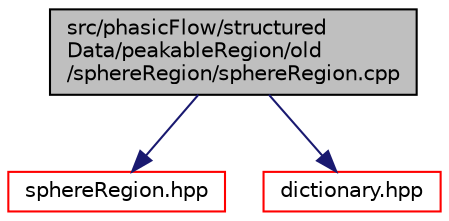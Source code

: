 digraph "src/phasicFlow/structuredData/peakableRegion/old/sphereRegion/sphereRegion.cpp"
{
 // LATEX_PDF_SIZE
  edge [fontname="Helvetica",fontsize="10",labelfontname="Helvetica",labelfontsize="10"];
  node [fontname="Helvetica",fontsize="10",shape=record];
  Node1 [label="src/phasicFlow/structured\lData/peakableRegion/old\l/sphereRegion/sphereRegion.cpp",height=0.2,width=0.4,color="black", fillcolor="grey75", style="filled", fontcolor="black",tooltip=" "];
  Node1 -> Node2 [color="midnightblue",fontsize="10",style="solid",fontname="Helvetica"];
  Node2 [label="sphereRegion.hpp",height=0.2,width=0.4,color="red", fillcolor="white", style="filled",URL="$sphereRegion_8hpp.html",tooltip=" "];
  Node1 -> Node37 [color="midnightblue",fontsize="10",style="solid",fontname="Helvetica"];
  Node37 [label="dictionary.hpp",height=0.2,width=0.4,color="red", fillcolor="white", style="filled",URL="$dictionary_8hpp.html",tooltip=" "];
}
